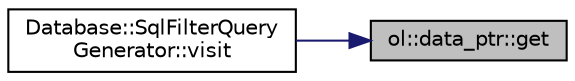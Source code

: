 digraph "ol::data_ptr::get"
{
 // LATEX_PDF_SIZE
  edge [fontname="Helvetica",fontsize="10",labelfontname="Helvetica",labelfontsize="10"];
  node [fontname="Helvetica",fontsize="10",shape=record];
  rankdir="RL";
  Node1 [label="ol::data_ptr::get",height=0.2,width=0.4,color="black", fillcolor="grey75", style="filled", fontcolor="black",tooltip=" "];
  Node1 -> Node2 [dir="back",color="midnightblue",fontsize="10",style="solid",fontname="Helvetica"];
  Node2 [label="Database::SqlFilterQuery\lGenerator::visit",height=0.2,width=0.4,color="black", fillcolor="white", style="filled",URL="$class_database_1_1_sql_filter_query_generator.html#a6fc0d1ac9f51ca3f0f56b921b8a47b93",tooltip=" "];
}
